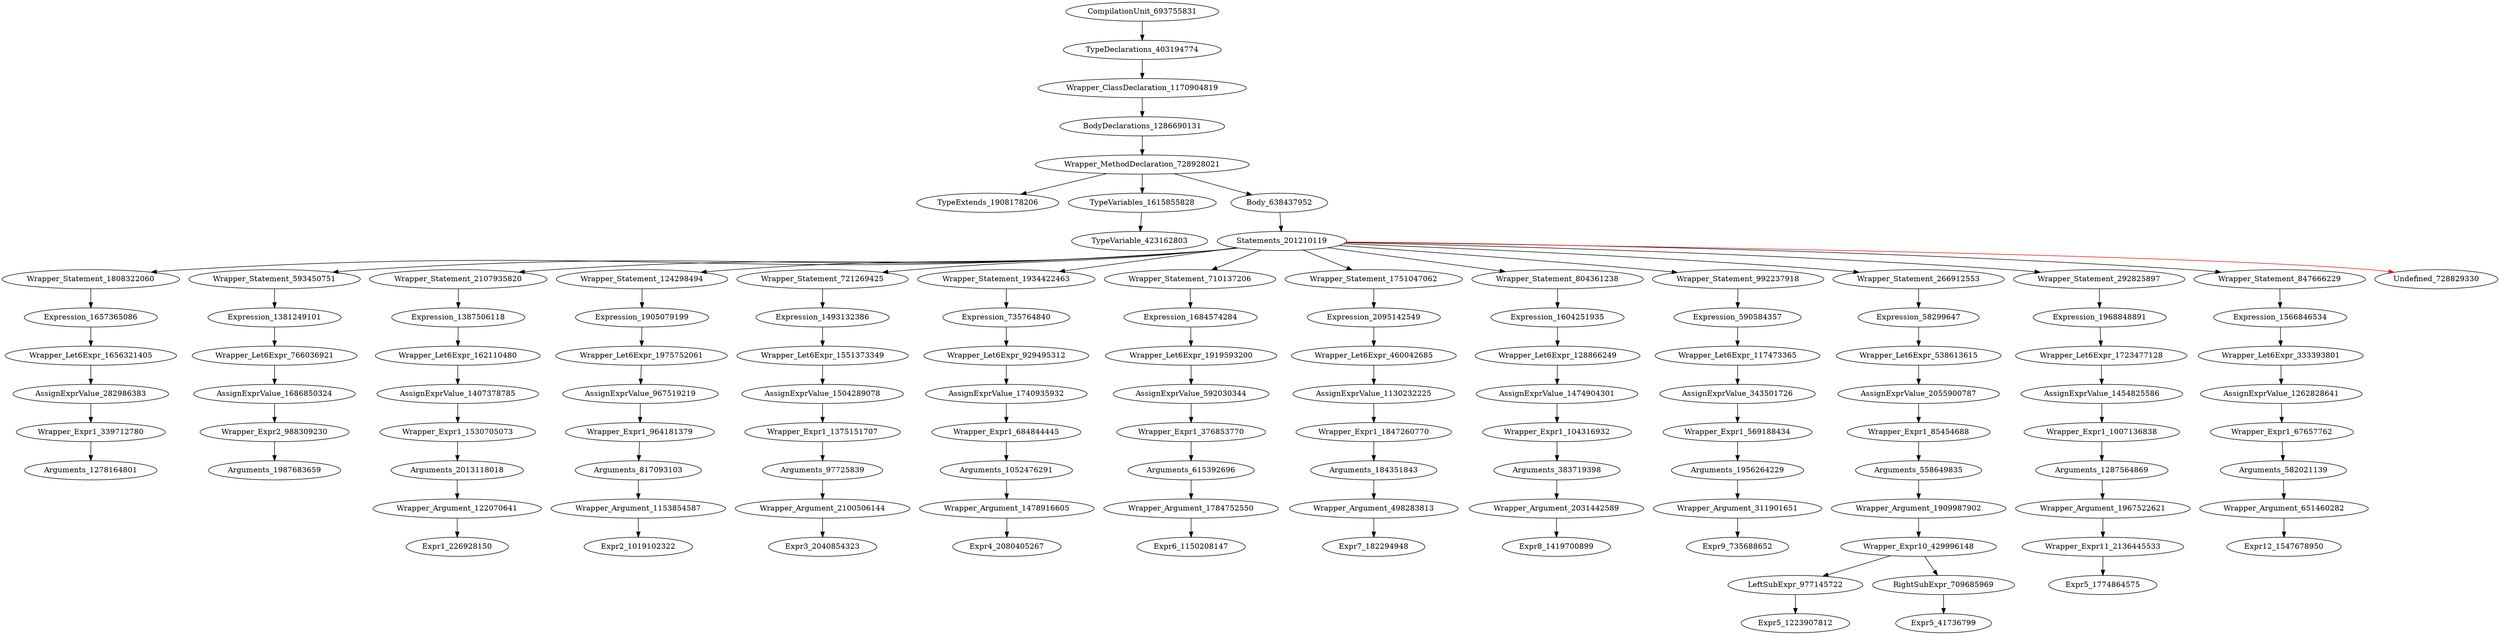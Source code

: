 digraph {
CompilationUnit_693755831 -> TypeDeclarations_403194774
TypeDeclarations_403194774 -> Wrapper_ClassDeclaration_1170904819
Wrapper_ClassDeclaration_1170904819 -> BodyDeclarations_1286690131
BodyDeclarations_1286690131 -> Wrapper_MethodDeclaration_728928021
Wrapper_MethodDeclaration_728928021 -> TypeExtends_1908178206
Wrapper_MethodDeclaration_728928021 -> TypeVariables_1615855828
Wrapper_MethodDeclaration_728928021 -> Body_638437952
TypeVariables_1615855828 -> TypeVariable_423162803
Body_638437952 -> Statements_201210119
Statements_201210119 -> Wrapper_Statement_1808322060
Statements_201210119 -> Wrapper_Statement_593450751
Statements_201210119 -> Wrapper_Statement_2107935820
Statements_201210119 -> Wrapper_Statement_124298494
Statements_201210119 -> Wrapper_Statement_721269425
Statements_201210119 -> Wrapper_Statement_1934422463
Statements_201210119 -> Wrapper_Statement_710137206
Statements_201210119 -> Wrapper_Statement_1751047062
Statements_201210119 -> Wrapper_Statement_804361238
Statements_201210119 -> Wrapper_Statement_992237918
Statements_201210119 -> Wrapper_Statement_266912553
Statements_201210119 -> Wrapper_Statement_292825897
Statements_201210119 -> Wrapper_Statement_847666229
Statements_201210119 -> Undefined_728829330 [color = red] 
Wrapper_Statement_1808322060 -> Expression_1657365086
Wrapper_Statement_593450751 -> Expression_1381249101
Wrapper_Statement_2107935820 -> Expression_1387506118
Wrapper_Statement_124298494 -> Expression_1905079199
Wrapper_Statement_721269425 -> Expression_1493132386
Wrapper_Statement_1934422463 -> Expression_735764840
Wrapper_Statement_710137206 -> Expression_1684574284
Wrapper_Statement_1751047062 -> Expression_2095142549
Wrapper_Statement_804361238 -> Expression_1604251935
Wrapper_Statement_992237918 -> Expression_590584357
Wrapper_Statement_266912553 -> Expression_58299647
Wrapper_Statement_292825897 -> Expression_1968848891
Wrapper_Statement_847666229 -> Expression_1566846534
Expression_1657365086 -> Wrapper_Let6Expr_1656321405
Expression_1381249101 -> Wrapper_Let6Expr_766036921
Expression_1387506118 -> Wrapper_Let6Expr_162110480
Expression_1905079199 -> Wrapper_Let6Expr_1975752061
Expression_1493132386 -> Wrapper_Let6Expr_1551373349
Expression_735764840 -> Wrapper_Let6Expr_929495312
Expression_1684574284 -> Wrapper_Let6Expr_1919593200
Expression_2095142549 -> Wrapper_Let6Expr_460042685
Expression_1604251935 -> Wrapper_Let6Expr_128866249
Expression_590584357 -> Wrapper_Let6Expr_117473365
Expression_58299647 -> Wrapper_Let6Expr_538613615
Expression_1968848891 -> Wrapper_Let6Expr_1723477128
Expression_1566846534 -> Wrapper_Let6Expr_333393801
Wrapper_Let6Expr_1656321405 -> AssignExprValue_282986383
Wrapper_Let6Expr_766036921 -> AssignExprValue_1686850324
Wrapper_Let6Expr_162110480 -> AssignExprValue_1407378785
Wrapper_Let6Expr_1975752061 -> AssignExprValue_967519219
Wrapper_Let6Expr_1551373349 -> AssignExprValue_1504289078
Wrapper_Let6Expr_929495312 -> AssignExprValue_1740935932
Wrapper_Let6Expr_1919593200 -> AssignExprValue_592030344
Wrapper_Let6Expr_460042685 -> AssignExprValue_1130232225
Wrapper_Let6Expr_128866249 -> AssignExprValue_1474904301
Wrapper_Let6Expr_117473365 -> AssignExprValue_343501726
Wrapper_Let6Expr_538613615 -> AssignExprValue_2055900787
Wrapper_Let6Expr_1723477128 -> AssignExprValue_1454825586
Wrapper_Let6Expr_333393801 -> AssignExprValue_1262828641
AssignExprValue_282986383 -> Wrapper_Expr1_339712780
AssignExprValue_1686850324 -> Wrapper_Expr2_988309230
AssignExprValue_1407378785 -> Wrapper_Expr1_1530705073
AssignExprValue_967519219 -> Wrapper_Expr1_964181379
AssignExprValue_1504289078 -> Wrapper_Expr1_1375151707
AssignExprValue_1740935932 -> Wrapper_Expr1_684844445
AssignExprValue_592030344 -> Wrapper_Expr1_376853770
AssignExprValue_1130232225 -> Wrapper_Expr1_1847260770
AssignExprValue_1474904301 -> Wrapper_Expr1_104316932
AssignExprValue_343501726 -> Wrapper_Expr1_569188434
AssignExprValue_2055900787 -> Wrapper_Expr1_85454688
AssignExprValue_1454825586 -> Wrapper_Expr1_1007136838
AssignExprValue_1262828641 -> Wrapper_Expr1_67657762
Wrapper_Expr1_339712780 -> Arguments_1278164801
Wrapper_Expr2_988309230 -> Arguments_1987683659
Wrapper_Expr1_1530705073 -> Arguments_2013118018
Wrapper_Expr1_964181379 -> Arguments_817093103
Wrapper_Expr1_1375151707 -> Arguments_97725839
Wrapper_Expr1_684844445 -> Arguments_1052476291
Wrapper_Expr1_376853770 -> Arguments_615392696
Wrapper_Expr1_1847260770 -> Arguments_184351843
Wrapper_Expr1_104316932 -> Arguments_383719398
Wrapper_Expr1_569188434 -> Arguments_1956264229
Wrapper_Expr1_85454688 -> Arguments_558649835
Wrapper_Expr1_1007136838 -> Arguments_1287564869
Wrapper_Expr1_67657762 -> Arguments_582021139
Arguments_2013118018 -> Wrapper_Argument_122070641
Arguments_817093103 -> Wrapper_Argument_1153854587
Arguments_97725839 -> Wrapper_Argument_2100506144
Arguments_1052476291 -> Wrapper_Argument_1478916605
Arguments_615392696 -> Wrapper_Argument_1784752550
Arguments_184351843 -> Wrapper_Argument_498283813
Arguments_383719398 -> Wrapper_Argument_2031442589
Arguments_1956264229 -> Wrapper_Argument_311901651
Arguments_558649835 -> Wrapper_Argument_1909987902
Arguments_1287564869 -> Wrapper_Argument_1967522621
Arguments_582021139 -> Wrapper_Argument_651460282
Wrapper_Argument_122070641 -> Expr1_226928150
Wrapper_Argument_1153854587 -> Expr2_1019102322
Wrapper_Argument_2100506144 -> Expr3_2040854323
Wrapper_Argument_1478916605 -> Expr4_2080405267
Wrapper_Argument_1784752550 -> Expr6_1150208147
Wrapper_Argument_498283813 -> Expr7_182294948
Wrapper_Argument_2031442589 -> Expr8_1419700899
Wrapper_Argument_311901651 -> Expr9_735688652
Wrapper_Argument_1909987902 -> Wrapper_Expr10_429996148
Wrapper_Argument_1967522621 -> Wrapper_Expr11_2136445533
Wrapper_Argument_651460282 -> Expr12_1547678950
Wrapper_Expr10_429996148 -> LeftSubExpr_977145722
Wrapper_Expr10_429996148 -> RightSubExpr_709685969
Wrapper_Expr11_2136445533 -> Expr5_1774864575
LeftSubExpr_977145722 -> Expr5_1223907812
RightSubExpr_709685969 -> Expr5_41736799
}